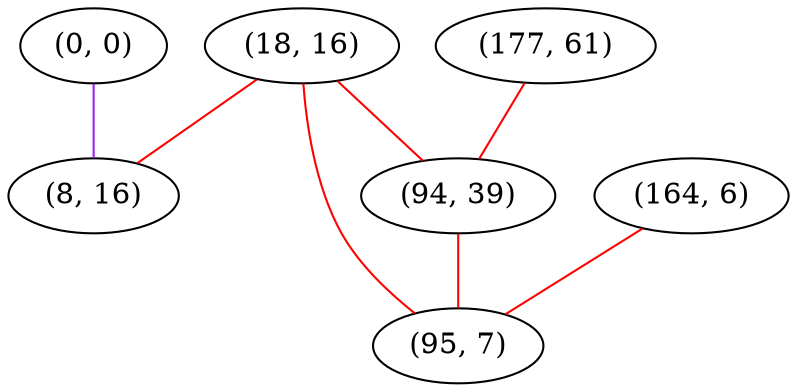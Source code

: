 graph "" {
"(0, 0)";
"(164, 6)";
"(177, 61)";
"(18, 16)";
"(8, 16)";
"(94, 39)";
"(95, 7)";
"(0, 0)" -- "(8, 16)"  [color=purple, key=0, weight=4];
"(164, 6)" -- "(95, 7)"  [color=red, key=0, weight=1];
"(177, 61)" -- "(94, 39)"  [color=red, key=0, weight=1];
"(18, 16)" -- "(8, 16)"  [color=red, key=0, weight=1];
"(18, 16)" -- "(94, 39)"  [color=red, key=0, weight=1];
"(18, 16)" -- "(95, 7)"  [color=red, key=0, weight=1];
"(94, 39)" -- "(95, 7)"  [color=red, key=0, weight=1];
}
